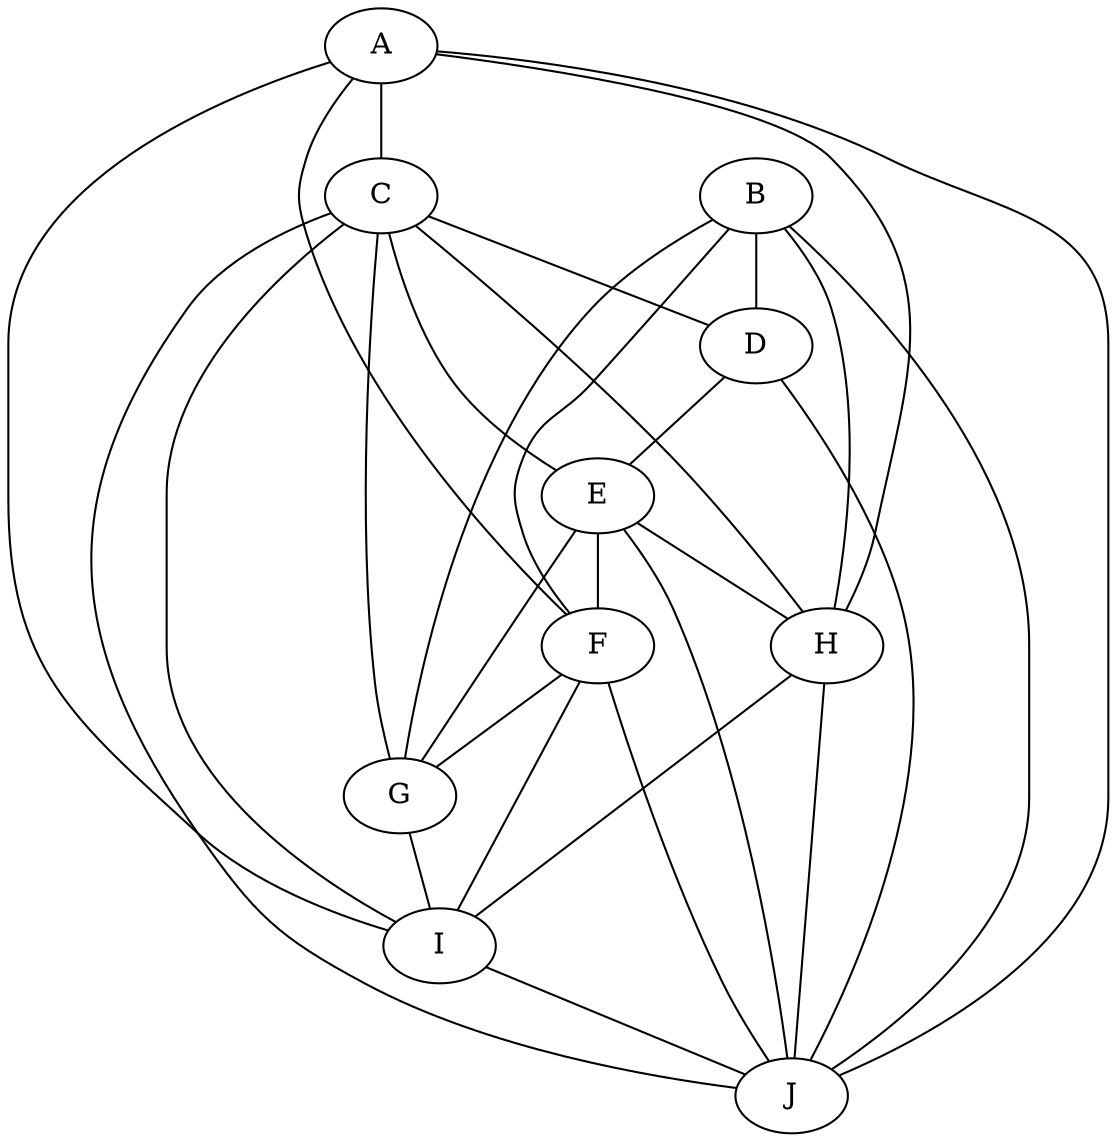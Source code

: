 strict graph {
A;
B;
C;
D;
E;
F;
G;
H;
I;
J;
A -- C [weight=1];
A -- F [weight=1];
A -- H [weight=1];
A -- I [weight=1];
A -- J [weight=1];
B -- D [weight=1];
B -- F [weight=1];
B -- G [weight=1];
B -- H [weight=1];
B -- J [weight=1];
C -- D [weight=1];
C -- E [weight=1];
C -- G [weight=1];
C -- H [weight=1];
C -- I [weight=1];
C -- J [weight=1];
D -- E [weight=1];
D -- J [weight=1];
E -- F [weight=1];
E -- G [weight=1];
E -- H [weight=1];
E -- J [weight=1];
F -- G [weight=1];
F -- I [weight=1];
F -- J [weight=1];
G -- I [weight=1];
H -- I [weight=1];
H -- J [weight=1];
I -- J [weight=1];
}
